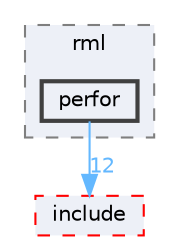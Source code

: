 digraph "external/taskflow/3rd-party/tbb/src/rml/perfor"
{
 // LATEX_PDF_SIZE
  bgcolor="transparent";
  edge [fontname=Helvetica,fontsize=10,labelfontname=Helvetica,labelfontsize=10];
  node [fontname=Helvetica,fontsize=10,shape=box,height=0.2,width=0.4];
  compound=true
  subgraph clusterdir_8ac49ca18f778db29134adb9fcac139c {
    graph [ bgcolor="#edf0f7", pencolor="grey50", label="rml", fontname=Helvetica,fontsize=10 style="filled,dashed", URL="dir_8ac49ca18f778db29134adb9fcac139c.html",tooltip=""]
  dir_c299d021cae415ed473aeddbaf1debec [label="perfor", fillcolor="#edf0f7", color="grey25", style="filled,bold", URL="dir_c299d021cae415ed473aeddbaf1debec.html",tooltip=""];
  }
  dir_9a108c806b4257aefe6c62ce1f799fad [label="include", fillcolor="#edf0f7", color="red", style="filled,dashed", URL="dir_9a108c806b4257aefe6c62ce1f799fad.html",tooltip=""];
  dir_c299d021cae415ed473aeddbaf1debec->dir_9a108c806b4257aefe6c62ce1f799fad [headlabel="12", labeldistance=1.5 headhref="dir_000546_000389.html" href="dir_000546_000389.html" color="steelblue1" fontcolor="steelblue1"];
}
